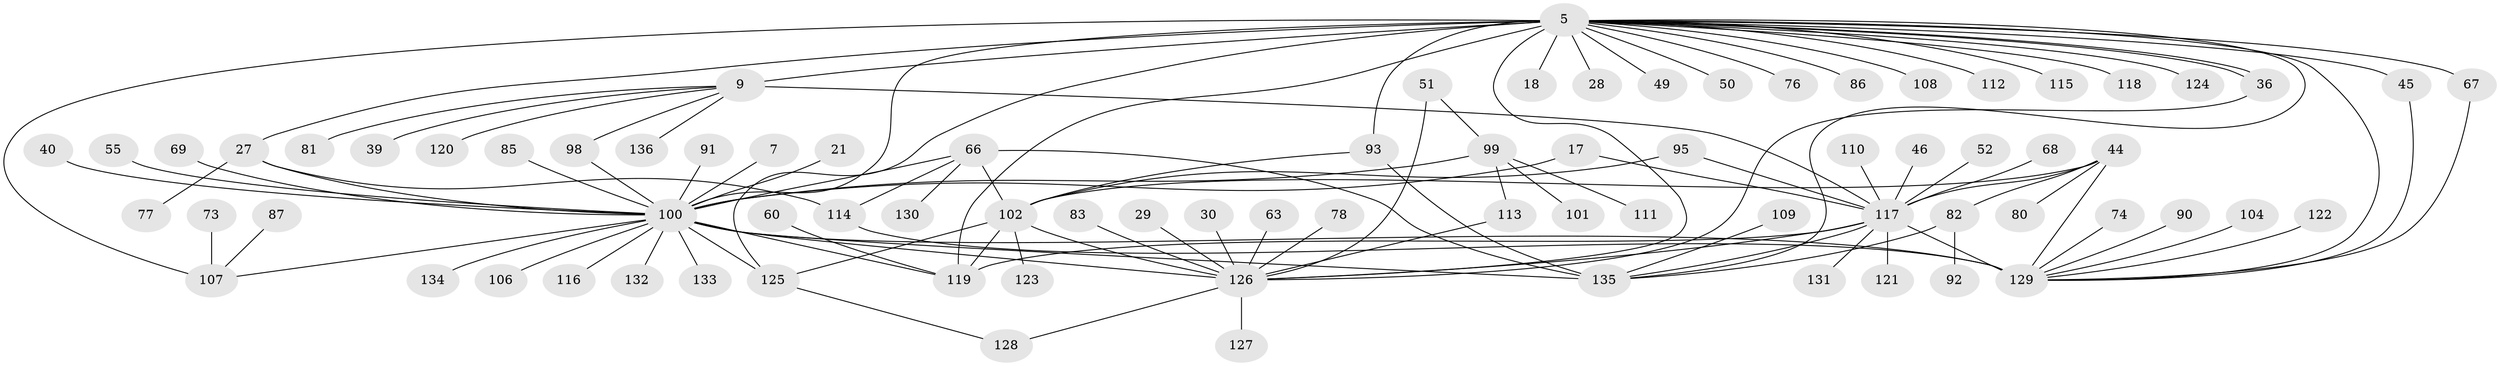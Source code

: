// original degree distribution, {6: 0.03676470588235294, 8: 0.03676470588235294, 7: 0.022058823529411766, 29: 0.007352941176470588, 33: 0.007352941176470588, 1: 0.4117647058823529, 3: 0.15441176470588236, 4: 0.0661764705882353, 2: 0.19852941176470587, 5: 0.051470588235294115, 11: 0.007352941176470588}
// Generated by graph-tools (version 1.1) at 2025/52/03/04/25 21:52:02]
// undirected, 81 vertices, 112 edges
graph export_dot {
graph [start="1"]
  node [color=gray90,style=filled];
  5 [super="+2"];
  7;
  9 [super="+3"];
  17;
  18;
  21;
  27 [super="+26"];
  28;
  29;
  30;
  36 [super="+23"];
  39;
  40;
  44;
  45;
  46;
  49;
  50;
  51;
  52;
  55;
  60;
  63;
  66;
  67;
  68;
  69 [super="+41"];
  73;
  74;
  76 [super="+31"];
  77;
  78;
  80 [super="+48"];
  81;
  82 [super="+75"];
  83;
  85;
  86;
  87;
  90;
  91;
  92;
  93;
  95 [super="+72+94"];
  98;
  99 [super="+24+62"];
  100 [super="+84+61+71+6"];
  101;
  102 [super="+70+65+43"];
  104;
  106;
  107 [super="+64"];
  108;
  109;
  110;
  111;
  112;
  113;
  114 [super="+96"];
  115;
  116;
  117 [super="+15+34"];
  118;
  119 [super="+58+103"];
  120;
  121;
  122 [super="+79"];
  123;
  124 [super="+97"];
  125 [super="+4"];
  126 [super="+12+88+105"];
  127;
  128;
  129 [super="+13+38+35+59"];
  130;
  131;
  132 [super="+54"];
  133;
  134;
  135 [super="+37+56"];
  136;
  5 -- 9 [weight=3];
  5 -- 18;
  5 -- 28;
  5 -- 36 [weight=4];
  5 -- 36;
  5 -- 45;
  5 -- 50;
  5 -- 67;
  5 -- 86;
  5 -- 93;
  5 -- 108;
  5 -- 112;
  5 -- 115;
  5 -- 27 [weight=2];
  5 -- 125 [weight=2];
  5 -- 135;
  5 -- 107 [weight=2];
  5 -- 49;
  5 -- 118;
  5 -- 119 [weight=3];
  5 -- 126 [weight=4];
  5 -- 129;
  5 -- 100;
  5 -- 76;
  5 -- 124;
  7 -- 100;
  9 -- 81;
  9 -- 120;
  9 -- 98;
  9 -- 39;
  9 -- 136;
  9 -- 117 [weight=2];
  17 -- 117;
  17 -- 100;
  21 -- 100;
  27 -- 114;
  27 -- 77;
  27 -- 100 [weight=2];
  29 -- 126;
  30 -- 126;
  36 -- 126;
  40 -- 100;
  44 -- 82 [weight=2];
  44 -- 102 [weight=2];
  44 -- 129;
  44 -- 117;
  44 -- 80;
  45 -- 129;
  46 -- 117;
  51 -- 99;
  51 -- 126;
  52 -- 117;
  55 -- 100;
  60 -- 119;
  63 -- 126;
  66 -- 114;
  66 -- 130;
  66 -- 135 [weight=2];
  66 -- 100;
  66 -- 102;
  67 -- 129;
  68 -- 117;
  69 -- 100;
  73 -- 107;
  74 -- 129;
  78 -- 126;
  82 -- 92;
  82 -- 135;
  83 -- 126;
  85 -- 100;
  87 -- 107;
  90 -- 129;
  91 -- 100;
  93 -- 135;
  93 -- 102;
  95 -- 117;
  95 -- 102;
  98 -- 100;
  99 -- 111;
  99 -- 113;
  99 -- 100 [weight=2];
  99 -- 101;
  100 -- 129 [weight=7];
  100 -- 126 [weight=3];
  100 -- 125 [weight=3];
  100 -- 106;
  100 -- 134;
  100 -- 133;
  100 -- 135 [weight=2];
  100 -- 107;
  100 -- 116;
  100 -- 132;
  100 -- 119;
  102 -- 123;
  102 -- 126 [weight=3];
  102 -- 125;
  102 -- 119;
  104 -- 129;
  109 -- 135;
  110 -- 117;
  113 -- 126;
  114 -- 129;
  117 -- 129;
  117 -- 131;
  117 -- 135 [weight=2];
  117 -- 121;
  117 -- 119;
  117 -- 126;
  122 -- 129;
  125 -- 128;
  126 -- 127;
  126 -- 128;
}
